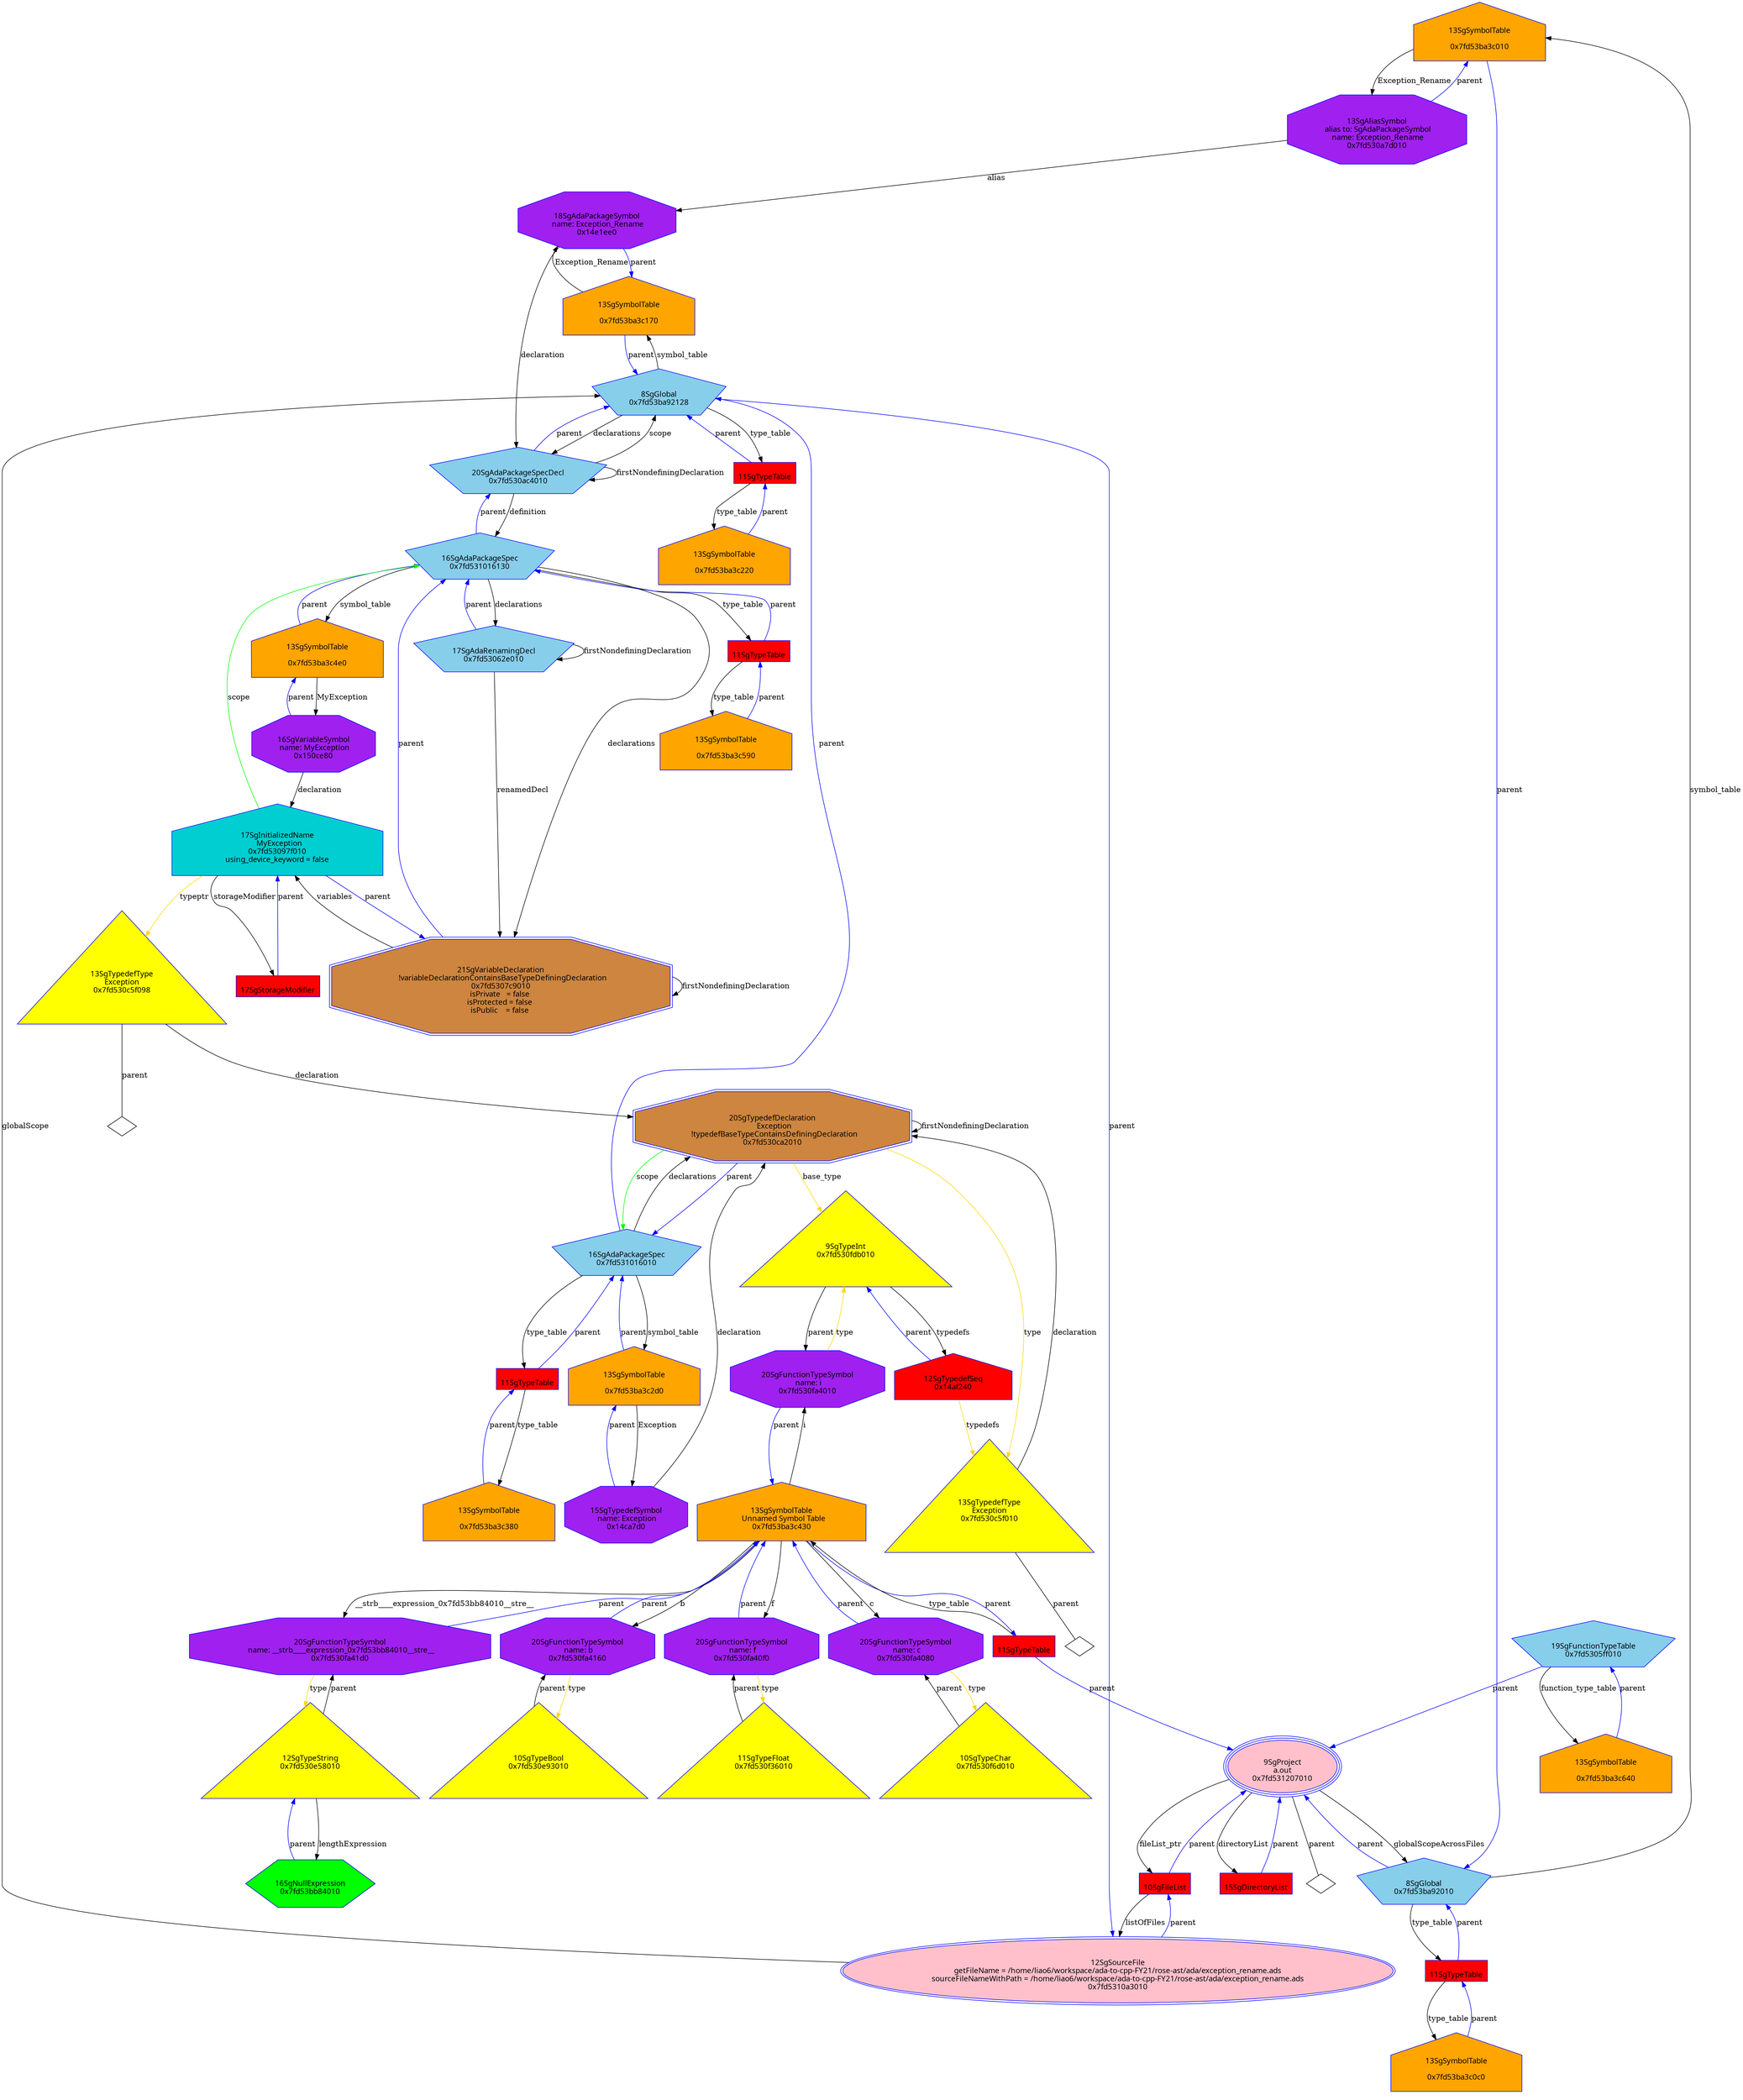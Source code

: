 digraph "Gexception_rename.ads.dot" {
"0x7fd53ba3c010"[label="\n13SgSymbolTable\n  \n  0x7fd53ba3c010  " shape=house,regular=0,URL="\N",tooltip="more info at \N",sides=5,peripheries=1,color="blue",fillcolor=orange,fontname="7x13bold",fontcolor=black,style=filled];
"0x7fd53ba3c010" -> "0x7fd530a7d010"[label="Exception_Rename" dir=forward ];
"0x7fd53ba3c010" -> "0x7fd53ba92010"[label="parent" color="blue" dir=forward ];
"0x7fd53ba3c0c0"[label="\n13SgSymbolTable\n  \n  0x7fd53ba3c0c0  " shape=house,regular=0,URL="\N",tooltip="more info at \N",sides=5,peripheries=1,color="blue",fillcolor=orange,fontname="7x13bold",fontcolor=black,style=filled];
"0x7fd53ba3c0c0" -> "0x140ca00"[label="parent" color="blue" dir=forward ];
"0x7fd53ba3c170"[label="\n13SgSymbolTable\n  \n  0x7fd53ba3c170  " shape=house,regular=0,URL="\N",tooltip="more info at \N",sides=5,peripheries=1,color="blue",fillcolor=orange,fontname="7x13bold",fontcolor=black,style=filled];
"0x7fd53ba3c170" -> "0x14e1ee0"[label="Exception_Rename" dir=forward ];
"0x7fd53ba3c170" -> "0x7fd53ba92128"[label="parent" color="blue" dir=forward ];
"0x7fd53ba3c220"[label="\n13SgSymbolTable\n  \n  0x7fd53ba3c220  " shape=house,regular=0,URL="\N",tooltip="more info at \N",sides=5,peripheries=1,color="blue",fillcolor=orange,fontname="7x13bold",fontcolor=black,style=filled];
"0x7fd53ba3c220" -> "0x140ca28"[label="parent" color="blue" dir=forward ];
"0x7fd53ba3c2d0"[label="\n13SgSymbolTable\n  \n  0x7fd53ba3c2d0  " shape=house,regular=0,URL="\N",tooltip="more info at \N",sides=5,peripheries=1,color="blue",fillcolor=orange,fontname="7x13bold",fontcolor=black,style=filled];
"0x7fd53ba3c2d0" -> "0x14ca7d0"[label="Exception" dir=forward ];
"0x7fd53ba3c2d0" -> "0x7fd531016010"[label="parent" color="blue" dir=forward ];
"0x7fd53ba3c380"[label="\n13SgSymbolTable\n  \n  0x7fd53ba3c380  " shape=house,regular=0,URL="\N",tooltip="more info at \N",sides=5,peripheries=1,color="blue",fillcolor=orange,fontname="7x13bold",fontcolor=black,style=filled];
"0x7fd53ba3c380" -> "0x140ca50"[label="parent" color="blue" dir=forward ];
"0x7fd53ba3c430"[label="\n13SgSymbolTable\n  Unnamed Symbol Table\n  0x7fd53ba3c430  " shape=house,regular=0,URL="\N",tooltip="more info at \N",sides=5,peripheries=1,color="blue",fillcolor=orange,fontname="7x13bold",fontcolor=black,style=filled];
"0x7fd53ba3c430" -> "0x7fd530fa41d0"[label="__strb____expression_0x7fd53bb84010__stre__" dir=forward ];
"0x7fd53ba3c430" -> "0x7fd530fa4160"[label="b" dir=forward ];
"0x7fd53ba3c430" -> "0x7fd530fa40f0"[label="f" dir=forward ];
"0x7fd53ba3c430" -> "0x7fd530fa4080"[label="c" dir=forward ];
"0x7fd53ba3c430" -> "0x7fd530fa4010"[label="i" dir=forward ];
"0x7fd53ba3c430" -> "0x140ca78"[label="parent" color="blue" dir=forward ];
"0x7fd53ba3c4e0"[label="\n13SgSymbolTable\n  \n  0x7fd53ba3c4e0  " shape=house,regular=0,URL="\N",tooltip="more info at \N",sides=5,peripheries=1,color="blue",fillcolor=orange,fontname="7x13bold",fontcolor=black,style=filled];
"0x7fd53ba3c4e0" -> "0x150ce80"[label="MyException" dir=forward ];
"0x7fd53ba3c4e0" -> "0x7fd531016130"[label="parent" color="blue" dir=forward ];
"0x7fd53ba3c590"[label="\n13SgSymbolTable\n  \n  0x7fd53ba3c590  " shape=house,regular=0,URL="\N",tooltip="more info at \N",sides=5,peripheries=1,color="blue",fillcolor=orange,fontname="7x13bold",fontcolor=black,style=filled];
"0x7fd53ba3c590" -> "0x140caa0"[label="parent" color="blue" dir=forward ];
"0x7fd53ba3c640"[label="\n13SgSymbolTable\n  \n  0x7fd53ba3c640  " shape=house,regular=0,URL="\N",tooltip="more info at \N",sides=5,peripheries=1,color="blue",fillcolor=orange,fontname="7x13bold",fontcolor=black,style=filled];
"0x7fd53ba3c640" -> "0x7fd5305ff010"[label="parent" color="blue" dir=forward ];
"0x14f95f0"[label="\n17SgStorageModifier" shape=polygon,regular=0,URL="\N",tooltip="more info at \N",sides=4,peripheries=1,color="blue",fillcolor=red,fontname="7x13bold",fontcolor=black,style=filled];
"0x14f95f0" -> "0x7fd53097f010"[label="parent" color="blue" dir=forward ];
"0x7fd5310a3010"[label="\n12SgSourceFile\n  getFileName = /home/liao6/workspace/ada-to-cpp-FY21/rose-ast/ada/exception_rename.ads  \n  sourceFileNameWithPath = /home/liao6/workspace/ada-to-cpp-FY21/rose-ast/ada/exception_rename.ads  \n  0x7fd5310a3010  " shape=ellipse,regular=0,URL="\N",tooltip="more info at \N",sides=5,peripheries=2,color="blue",fillcolor=pink,fontname="7x13bold",fontcolor=black,style=filled];
"0x7fd5310a3010" -> "0x7fd53ba92128"[label="globalScope" dir=forward ];
"0x7fd5310a3010" -> "0x13d1f80"[label="parent" color="blue" dir=forward ];
"0x13d1f80"[label="\n10SgFileList" shape=polygon,regular=0,URL="\N",tooltip="more info at \N",sides=4,peripheries=1,color="blue",fillcolor=red,fontname="7x13bold",fontcolor=black,style=filled];
"0x13d1f80" -> "0x7fd5310a3010"[label="listOfFiles" dir=forward ];
"0x13d1f80" -> "0x7fd531207010"[label="parent" color="blue" dir=forward ];
"0x13f1390"[label="\n15SgDirectoryList" shape=polygon,regular=0,URL="\N",tooltip="more info at \N",sides=4,peripheries=1,color="blue",fillcolor=red,fontname="7x13bold",fontcolor=black,style=filled];
"0x13f1390" -> "0x7fd531207010"[label="parent" color="blue" dir=forward ];
"0x7fd531207010"[label="\n9SgProject\n  a.out  \n  0x7fd531207010  " shape=ellipse,regular=0,URL="\N",tooltip="more info at \N",sides=5,peripheries=3,color="blue",fillcolor=pink,fontname="7x13bold",fontcolor=black,style=filled];
"0x7fd531207010" -> "0x13d1f80"[label="fileList_ptr" dir=forward ];
"0x7fd531207010" -> "0x13f1390"[label="directoryList" dir=forward ];
"0x7fd531207010" -> "0x7fd53ba92010"[label="globalScopeAcrossFiles" dir=forward ];
"0x7fd531207010" -> "0x7fd531207010__parent__null"[label="parent" dir=none ];
"0x7fd531207010__parent__null"[label="" shape=diamond ];
"0x14af240"[label="\n12SgTypedefSeq\n  0x14af240  " shape=house,regular=0,URL="\N",tooltip="more info at \N",sides=5,peripheries=1,color="blue",fillcolor=red,fontname="7x13bold",fontcolor=black,style=filled];
"0x14af240" -> "0x7fd530c5f010"[label="typedefs" color="gold1" dir=forward ];
"0x14af240" -> "0x7fd530fdb010"[label="parent" color="blue" dir=forward ];
"0x140ca00"[label="\n11SgTypeTable" shape=polygon,regular=0,URL="\N",tooltip="more info at \N",sides=4,peripheries=1,color="blue",fillcolor=red,fontname="7x13bold",fontcolor=black,style=filled];
"0x140ca00" -> "0x7fd53ba3c0c0"[label="type_table" dir=forward ];
"0x140ca00" -> "0x7fd53ba92010"[label="parent" color="blue" dir=forward ];
"0x140ca28"[label="\n11SgTypeTable" shape=polygon,regular=0,URL="\N",tooltip="more info at \N",sides=4,peripheries=1,color="blue",fillcolor=red,fontname="7x13bold",fontcolor=black,style=filled];
"0x140ca28" -> "0x7fd53ba3c220"[label="type_table" dir=forward ];
"0x140ca28" -> "0x7fd53ba92128"[label="parent" color="blue" dir=forward ];
"0x140ca50"[label="\n11SgTypeTable" shape=polygon,regular=0,URL="\N",tooltip="more info at \N",sides=4,peripheries=1,color="blue",fillcolor=red,fontname="7x13bold",fontcolor=black,style=filled];
"0x140ca50" -> "0x7fd53ba3c380"[label="type_table" dir=forward ];
"0x140ca50" -> "0x7fd531016010"[label="parent" color="blue" dir=forward ];
"0x140ca78"[label="\n11SgTypeTable" shape=polygon,regular=0,URL="\N",tooltip="more info at \N",sides=4,peripheries=1,color="blue",fillcolor=red,fontname="7x13bold",fontcolor=black,style=filled];
"0x140ca78" -> "0x7fd53ba3c430"[label="type_table" dir=forward ];
"0x140ca78" -> "0x7fd531207010"[label="parent" color="blue" dir=forward ];
"0x140caa0"[label="\n11SgTypeTable" shape=polygon,regular=0,URL="\N",tooltip="more info at \N",sides=4,peripheries=1,color="blue",fillcolor=red,fontname="7x13bold",fontcolor=black,style=filled];
"0x140caa0" -> "0x7fd53ba3c590"[label="type_table" dir=forward ];
"0x140caa0" -> "0x7fd531016130"[label="parent" color="blue" dir=forward ];
"0x7fd530f6d010"[label="\n10SgTypeChar\n  0x7fd530f6d010  \n   \n   " shape=polygon,regular=0,URL="\N",tooltip="more info at \N",sides=3,peripheries=1,color="blue",fillcolor=yellow,fontname="7x13bold",fontcolor=black,style=filled];
"0x7fd530f6d010" -> "0x7fd530fa4080"[label="parent" dir=forward ];
"0x7fd530fdb010"[label="\n9SgTypeInt\n  0x7fd530fdb010  \n   \n   " shape=polygon,regular=0,URL="\N",tooltip="more info at \N",sides=3,peripheries=1,color="blue",fillcolor=yellow,fontname="7x13bold",fontcolor=black,style=filled];
"0x7fd530fdb010" -> "0x14af240"[label="typedefs" dir=forward ];
"0x7fd530fdb010" -> "0x7fd530fa4010"[label="parent" dir=forward ];
"0x7fd530f36010"[label="\n11SgTypeFloat\n  0x7fd530f36010  \n   \n   " shape=polygon,regular=0,URL="\N",tooltip="more info at \N",sides=3,peripheries=1,color="blue",fillcolor=yellow,fontname="7x13bold",fontcolor=black,style=filled];
"0x7fd530f36010" -> "0x7fd530fa40f0"[label="parent" dir=forward ];
"0x7fd530e58010"[label="\n12SgTypeString\n  0x7fd530e58010  \n   \n   " shape=polygon,regular=0,URL="\N",tooltip="more info at \N",sides=3,peripheries=1,color="blue",fillcolor=yellow,fontname="7x13bold",fontcolor=black,style=filled];
"0x7fd530e58010" -> "0x7fd53bb84010"[label="lengthExpression" dir=forward ];
"0x7fd530e58010" -> "0x7fd530fa41d0"[label="parent" dir=forward ];
"0x7fd530e93010"[label="\n10SgTypeBool\n  0x7fd530e93010  \n   \n   " shape=polygon,regular=0,URL="\N",tooltip="more info at \N",sides=3,peripheries=1,color="blue",fillcolor=yellow,fontname="7x13bold",fontcolor=black,style=filled];
"0x7fd530e93010" -> "0x7fd530fa4160"[label="parent" dir=forward ];
"0x7fd530c5f010"[label="\n13SgTypedefType\nException\n  0x7fd530c5f010  \n   \n   " shape=polygon,regular=0,URL="\N",tooltip="more info at \N",sides=3,peripheries=1,color="blue",fillcolor=yellow,fontname="7x13bold",fontcolor=black,style=filled];
"0x7fd530c5f010" -> "0x7fd530ca2010"[label="declaration" dir=forward ];
"0x7fd530c5f010" -> "0x7fd530c5f010__parent__null"[label="parent" dir=none ];
"0x7fd530c5f010__parent__null"[label="" shape=diamond ];
"0x7fd530c5f098"[label="\n13SgTypedefType\nException\n  0x7fd530c5f098  \n   \n   " shape=polygon,regular=0,URL="\N",tooltip="more info at \N",sides=3,peripheries=1,color="blue",fillcolor=yellow,fontname="7x13bold",fontcolor=black,style=filled];
"0x7fd530c5f098" -> "0x7fd530ca2010"[label="declaration" dir=forward ];
"0x7fd530c5f098" -> "0x7fd530c5f098__parent__null"[label="parent" dir=none ];
"0x7fd530c5f098__parent__null"[label="" shape=diamond ];
"0x7fd53ba92010"[label="\n8SgGlobal\n  0x7fd53ba92010  " shape=polygon,regular=0,URL="\N",tooltip="more info at \N",sides=5,peripheries=1,color="blue",fillcolor=skyblue,fontname="7x13bold",fontcolor=black,style=filled];
"0x7fd53ba92010" -> "0x7fd53ba3c010"[label="symbol_table" dir=forward ];
"0x7fd53ba92010" -> "0x140ca00"[label="type_table" dir=forward ];
"0x7fd53ba92010" -> "0x7fd531207010"[label="parent" color="blue" dir=forward ];
"0x7fd53ba92128"[label="\n8SgGlobal\n  0x7fd53ba92128  " shape=polygon,regular=0,URL="\N",tooltip="more info at \N",sides=5,peripheries=1,color="blue",fillcolor=skyblue,fontname="7x13bold",fontcolor=black,style=filled];
"0x7fd53ba92128" -> "0x7fd530ac4010"[label="declarations" dir=forward ];
"0x7fd53ba92128" -> "0x7fd53ba3c170"[label="symbol_table" dir=forward ];
"0x7fd53ba92128" -> "0x140ca28"[label="type_table" dir=forward ];
"0x7fd53ba92128" -> "0x7fd5310a3010"[label="parent" color="blue" dir=forward ];
"0x7fd5305ff010"[label="\n19SgFunctionTypeTable\n  0x7fd5305ff010  " shape=polygon,regular=0,URL="\N",tooltip="more info at \N",sides=5,peripheries=1,color="blue",fillcolor=skyblue,fontname="7x13bold",fontcolor=black,style=filled];
"0x7fd5305ff010" -> "0x7fd53ba3c640"[label="function_type_table" dir=forward ];
"0x7fd5305ff010" -> "0x7fd531207010"[label="parent" color="blue" dir=forward ];
"0x7fd530ca2010"[label="\n20SgTypedefDeclaration\n  Exception\n  !typedefBaseTypeContainsDefiningDeclaration\n  0x7fd530ca2010  " shape=polygon,regular=0,URL="\N",tooltip="more info at \N",sides=8,peripheries=2,color="blue",fillcolor=peru,fontname="7x13bold",fontcolor=black,style=filled];
"0x7fd530ca2010" -> "0x7fd530fdb010"[label="base_type" color="gold1" dir=forward ];
"0x7fd530ca2010" -> "0x7fd530c5f010"[label="type" color="gold1" dir=forward ];
"0x7fd530ca2010" -> "0x7fd531016010"[label="scope" color="green" dir=forward ];
"0x7fd530ca2010" -> "0x7fd530ca2010"[label="firstNondefiningDeclaration" dir=forward ];
"0x7fd530ca2010" -> "0x7fd531016010"[label="parent" color="blue" dir=forward ];
"0x7fd5307c9010"[label="\n21SgVariableDeclaration\n  !variableDeclarationContainsBaseTypeDefiningDeclaration\n  0x7fd5307c9010  \n isPrivate   = false  \n isProtected = false  \n isPublic    = false  " shape=polygon,regular=0,URL="\N",tooltip="more info at \N",sides=8,peripheries=2,color="blue",fillcolor=peru,fontname="7x13bold",fontcolor=black,style=filled];
"0x7fd5307c9010" -> "0x7fd53097f010"[label="variables" dir=forward ];
"0x7fd5307c9010" -> "0x7fd5307c9010"[label="firstNondefiningDeclaration" dir=forward ];
"0x7fd5307c9010" -> "0x7fd531016130"[label="parent" color="blue" dir=forward ];
"0x7fd531016010"[label="\n16SgAdaPackageSpec\n  0x7fd531016010  " shape=polygon,regular=0,URL="\N",tooltip="more info at \N",sides=5,peripheries=1,color="blue",fillcolor=skyblue,fontname="7x13bold",fontcolor=black,style=filled];
"0x7fd531016010" -> "0x7fd530ca2010"[label="declarations" dir=forward ];
"0x7fd531016010" -> "0x7fd53ba3c2d0"[label="symbol_table" dir=forward ];
"0x7fd531016010" -> "0x140ca50"[label="type_table" dir=forward ];
"0x7fd531016010" -> "0x7fd53ba92128"[label="parent" color="blue" dir=forward ];
"0x7fd531016130"[label="\n16SgAdaPackageSpec\n  0x7fd531016130  " shape=polygon,regular=0,URL="\N",tooltip="more info at \N",sides=5,peripheries=1,color="blue",fillcolor=skyblue,fontname="7x13bold",fontcolor=black,style=filled];
"0x7fd531016130" -> "0x7fd5307c9010"[label="declarations" dir=forward ];
"0x7fd531016130" -> "0x7fd53062e010"[label="declarations" dir=forward ];
"0x7fd531016130" -> "0x7fd53ba3c4e0"[label="symbol_table" dir=forward ];
"0x7fd531016130" -> "0x140caa0"[label="type_table" dir=forward ];
"0x7fd531016130" -> "0x7fd530ac4010"[label="parent" color="blue" dir=forward ];
"0x7fd530ac4010"[label="\n20SgAdaPackageSpecDecl\n  0x7fd530ac4010  " shape=polygon,regular=0,URL="\N",tooltip="more info at \N",sides=5,peripheries=1,color="blue",fillcolor=skyblue,fontname="7x13bold",fontcolor=black,style=filled];
"0x7fd530ac4010" -> "0x7fd531016130"[label="definition" dir=forward ];
"0x7fd530ac4010" -> "0x7fd53ba92128"[label="scope" dir=forward ];
"0x7fd530ac4010" -> "0x7fd530ac4010"[label="firstNondefiningDeclaration" dir=forward ];
"0x7fd530ac4010" -> "0x7fd53ba92128"[label="parent" color="blue" dir=forward ];
"0x7fd53062e010"[label="\n17SgAdaRenamingDecl\n  0x7fd53062e010  " shape=polygon,regular=0,URL="\N",tooltip="more info at \N",sides=5,peripheries=1,color="blue",fillcolor=skyblue,fontname="7x13bold",fontcolor=black,style=filled];
"0x7fd53062e010" -> "0x7fd5307c9010"[label="renamedDecl" dir=forward ];
"0x7fd53062e010" -> "0x7fd53062e010"[label="firstNondefiningDeclaration" dir=forward ];
"0x7fd53062e010" -> "0x7fd531016130"[label="parent" color="blue" dir=forward ];
"0x7fd53bb84010"[label="\n16SgNullExpression\n  0x7fd53bb84010  " shape=polygon,regular=0,URL="\N",tooltip="more info at \N",sides=6,peripheries=1,color="blue",fillcolor=green,fontname="7x13bold",fontcolor=black,style=filled];
"0x7fd53bb84010" -> "0x7fd530e58010"[label="parent" color="blue" dir=forward ];
"0x150ce80"[label="\n16SgVariableSymbol\n name: MyException\n  0x150ce80  " shape=polygon,regular=0,URL="\N",tooltip="more info at \N",sides=8,peripheries=1,color="blue",fillcolor=purple,fontname="7x13bold",fontcolor=black,style=filled];
"0x150ce80" -> "0x7fd53097f010"[label="declaration" dir=forward ];
"0x150ce80" -> "0x7fd53ba3c4e0"[label="parent" color="blue" dir=forward ];
"0x7fd530fa4010"[label="\n20SgFunctionTypeSymbol\n name: i\n  0x7fd530fa4010  " shape=polygon,regular=0,URL="\N",tooltip="more info at \N",sides=8,peripheries=1,color="blue",fillcolor=purple,fontname="7x13bold",fontcolor=black,style=filled];
"0x7fd530fa4010" -> "0x7fd530fdb010"[label="type" color="gold1" dir=forward ];
"0x7fd530fa4010" -> "0x7fd53ba3c430"[label="parent" color="blue" dir=forward ];
"0x7fd530fa4080"[label="\n20SgFunctionTypeSymbol\n name: c\n  0x7fd530fa4080  " shape=polygon,regular=0,URL="\N",tooltip="more info at \N",sides=8,peripheries=1,color="blue",fillcolor=purple,fontname="7x13bold",fontcolor=black,style=filled];
"0x7fd530fa4080" -> "0x7fd530f6d010"[label="type" color="gold1" dir=forward ];
"0x7fd530fa4080" -> "0x7fd53ba3c430"[label="parent" color="blue" dir=forward ];
"0x7fd530fa40f0"[label="\n20SgFunctionTypeSymbol\n name: f\n  0x7fd530fa40f0  " shape=polygon,regular=0,URL="\N",tooltip="more info at \N",sides=8,peripheries=1,color="blue",fillcolor=purple,fontname="7x13bold",fontcolor=black,style=filled];
"0x7fd530fa40f0" -> "0x7fd530f36010"[label="type" color="gold1" dir=forward ];
"0x7fd530fa40f0" -> "0x7fd53ba3c430"[label="parent" color="blue" dir=forward ];
"0x7fd530fa4160"[label="\n20SgFunctionTypeSymbol\n name: b\n  0x7fd530fa4160  " shape=polygon,regular=0,URL="\N",tooltip="more info at \N",sides=8,peripheries=1,color="blue",fillcolor=purple,fontname="7x13bold",fontcolor=black,style=filled];
"0x7fd530fa4160" -> "0x7fd530e93010"[label="type" color="gold1" dir=forward ];
"0x7fd530fa4160" -> "0x7fd53ba3c430"[label="parent" color="blue" dir=forward ];
"0x7fd530fa41d0"[label="\n20SgFunctionTypeSymbol\n name: __strb____expression_0x7fd53bb84010__stre__\n  0x7fd530fa41d0  " shape=polygon,regular=0,URL="\N",tooltip="more info at \N",sides=8,peripheries=1,color="blue",fillcolor=purple,fontname="7x13bold",fontcolor=black,style=filled];
"0x7fd530fa41d0" -> "0x7fd530e58010"[label="type" color="gold1" dir=forward ];
"0x7fd530fa41d0" -> "0x7fd53ba3c430"[label="parent" color="blue" dir=forward ];
"0x14ca7d0"[label="\n15SgTypedefSymbol\n name: Exception\n  0x14ca7d0  " shape=polygon,regular=0,URL="\N",tooltip="more info at \N",sides=8,peripheries=1,color="blue",fillcolor=purple,fontname="7x13bold",fontcolor=black,style=filled];
"0x14ca7d0" -> "0x7fd530ca2010"[label="declaration" dir=forward ];
"0x14ca7d0" -> "0x7fd53ba3c2d0"[label="parent" color="blue" dir=forward ];
"0x7fd530a7d010"[label="\n13SgAliasSymbol\n alias to: SgAdaPackageSymbol\n name: Exception_Rename\n  0x7fd530a7d010  " shape=polygon,regular=0,URL="\N",tooltip="more info at \N",sides=8,peripheries=1,color="blue",fillcolor=purple,fontname="7x13bold",fontcolor=black,style=filled];
"0x7fd530a7d010" -> "0x14e1ee0"[label="alias" dir=forward ];
"0x7fd530a7d010" -> "0x7fd53ba3c010"[label="parent" color="blue" dir=forward ];
"0x14e1ee0"[label="\n18SgAdaPackageSymbol\n name: Exception_Rename\n  0x14e1ee0  " shape=polygon,regular=0,URL="\N",tooltip="more info at \N",sides=8,peripheries=1,color="blue",fillcolor=purple,fontname="7x13bold",fontcolor=black,style=filled];
"0x14e1ee0" -> "0x7fd530ac4010"[label="declaration" dir=forward ];
"0x14e1ee0" -> "0x7fd53ba3c170"[label="parent" color="blue" dir=forward ];
"0x7fd53097f010"[label="\n17SgInitializedName\n  MyException\n  0x7fd53097f010  \n  using_device_keyword = false  " shape=house,regular=0,URL="\N",tooltip="more info at \N",sides=5,peripheries=1,color="blue",fillcolor=darkturquoise,fontname="7x13bold",fontcolor=black,style=filled];
"0x7fd53097f010" -> "0x7fd530c5f098"[label="typeptr" color="gold1" dir=forward ];
"0x7fd53097f010" -> "0x14f95f0"[label="storageModifier" dir=forward ];
"0x7fd53097f010" -> "0x7fd531016130"[label="scope" color="green" dir=forward ];
"0x7fd53097f010" -> "0x7fd5307c9010"[label="parent" color="blue" dir=forward ];
}
